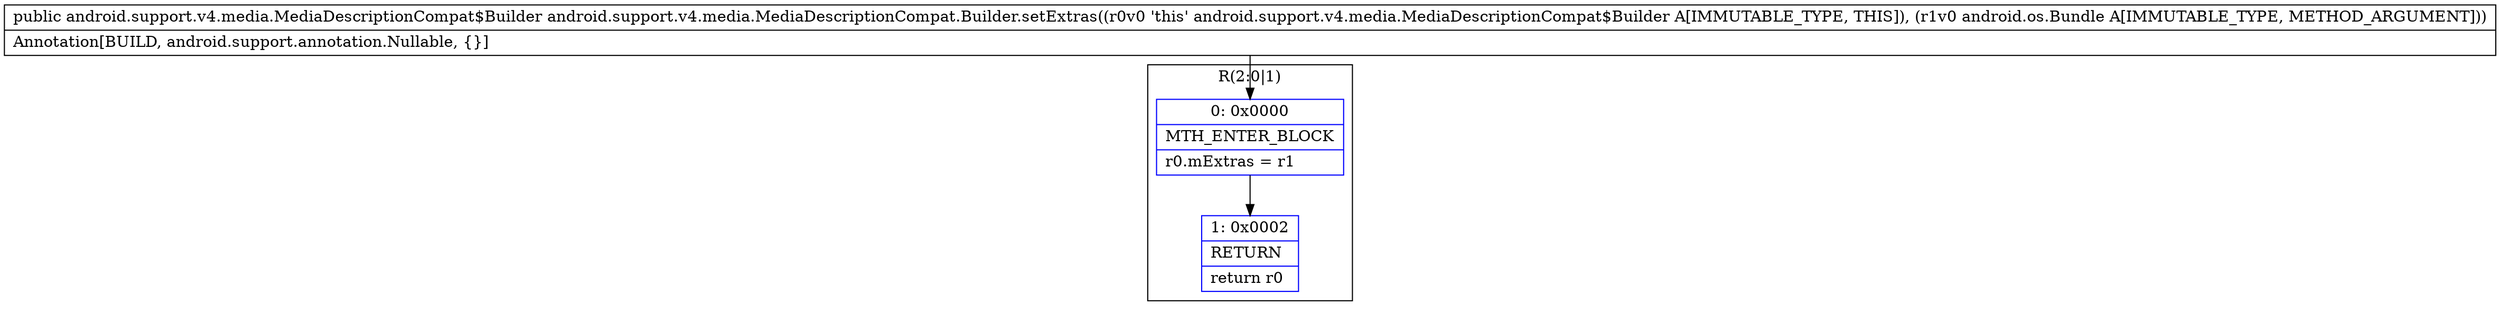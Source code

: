 digraph "CFG forandroid.support.v4.media.MediaDescriptionCompat.Builder.setExtras(Landroid\/os\/Bundle;)Landroid\/support\/v4\/media\/MediaDescriptionCompat$Builder;" {
subgraph cluster_Region_262112381 {
label = "R(2:0|1)";
node [shape=record,color=blue];
Node_0 [shape=record,label="{0\:\ 0x0000|MTH_ENTER_BLOCK\l|r0.mExtras = r1\l}"];
Node_1 [shape=record,label="{1\:\ 0x0002|RETURN\l|return r0\l}"];
}
MethodNode[shape=record,label="{public android.support.v4.media.MediaDescriptionCompat$Builder android.support.v4.media.MediaDescriptionCompat.Builder.setExtras((r0v0 'this' android.support.v4.media.MediaDescriptionCompat$Builder A[IMMUTABLE_TYPE, THIS]), (r1v0 android.os.Bundle A[IMMUTABLE_TYPE, METHOD_ARGUMENT]))  | Annotation[BUILD, android.support.annotation.Nullable, \{\}]\l}"];
MethodNode -> Node_0;
Node_0 -> Node_1;
}

